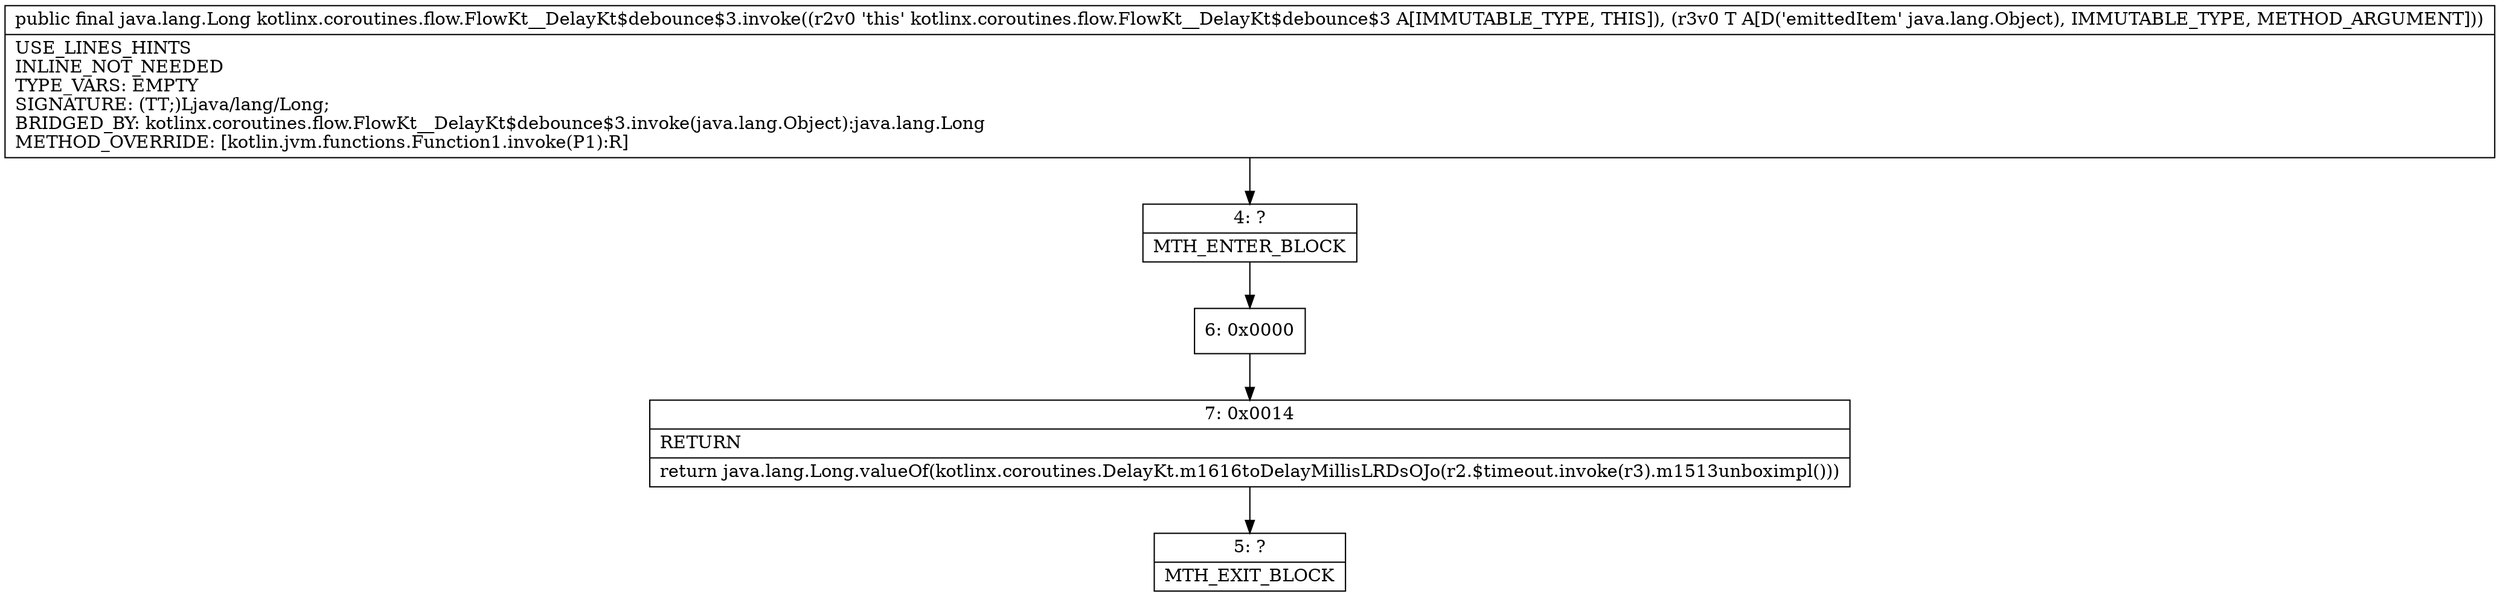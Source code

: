 digraph "CFG forkotlinx.coroutines.flow.FlowKt__DelayKt$debounce$3.invoke(Ljava\/lang\/Object;)Ljava\/lang\/Long;" {
Node_4 [shape=record,label="{4\:\ ?|MTH_ENTER_BLOCK\l}"];
Node_6 [shape=record,label="{6\:\ 0x0000}"];
Node_7 [shape=record,label="{7\:\ 0x0014|RETURN\l|return java.lang.Long.valueOf(kotlinx.coroutines.DelayKt.m1616toDelayMillisLRDsOJo(r2.$timeout.invoke(r3).m1513unboximpl()))\l}"];
Node_5 [shape=record,label="{5\:\ ?|MTH_EXIT_BLOCK\l}"];
MethodNode[shape=record,label="{public final java.lang.Long kotlinx.coroutines.flow.FlowKt__DelayKt$debounce$3.invoke((r2v0 'this' kotlinx.coroutines.flow.FlowKt__DelayKt$debounce$3 A[IMMUTABLE_TYPE, THIS]), (r3v0 T A[D('emittedItem' java.lang.Object), IMMUTABLE_TYPE, METHOD_ARGUMENT]))  | USE_LINES_HINTS\lINLINE_NOT_NEEDED\lTYPE_VARS: EMPTY\lSIGNATURE: (TT;)Ljava\/lang\/Long;\lBRIDGED_BY: kotlinx.coroutines.flow.FlowKt__DelayKt$debounce$3.invoke(java.lang.Object):java.lang.Long\lMETHOD_OVERRIDE: [kotlin.jvm.functions.Function1.invoke(P1):R]\l}"];
MethodNode -> Node_4;Node_4 -> Node_6;
Node_6 -> Node_7;
Node_7 -> Node_5;
}


